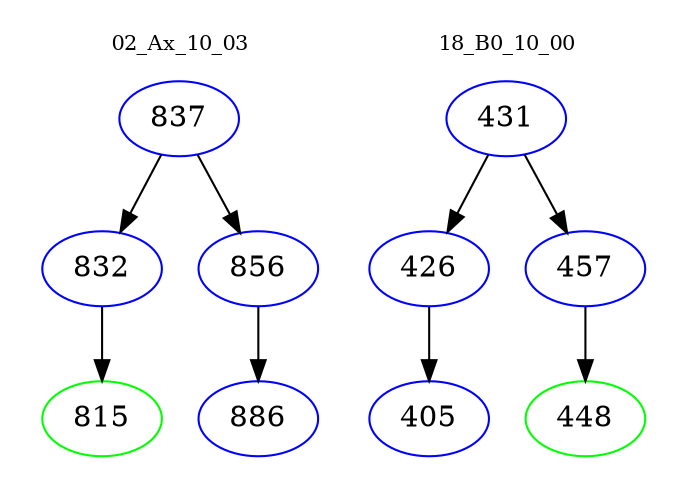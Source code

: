 digraph{
subgraph cluster_0 {
color = white
label = "02_Ax_10_03";
fontsize=10;
T0_837 [label="837", color="blue"]
T0_837 -> T0_832 [color="black"]
T0_832 [label="832", color="blue"]
T0_832 -> T0_815 [color="black"]
T0_815 [label="815", color="green"]
T0_837 -> T0_856 [color="black"]
T0_856 [label="856", color="blue"]
T0_856 -> T0_886 [color="black"]
T0_886 [label="886", color="blue"]
}
subgraph cluster_1 {
color = white
label = "18_B0_10_00";
fontsize=10;
T1_431 [label="431", color="blue"]
T1_431 -> T1_426 [color="black"]
T1_426 [label="426", color="blue"]
T1_426 -> T1_405 [color="black"]
T1_405 [label="405", color="blue"]
T1_431 -> T1_457 [color="black"]
T1_457 [label="457", color="blue"]
T1_457 -> T1_448 [color="black"]
T1_448 [label="448", color="green"]
}
}
